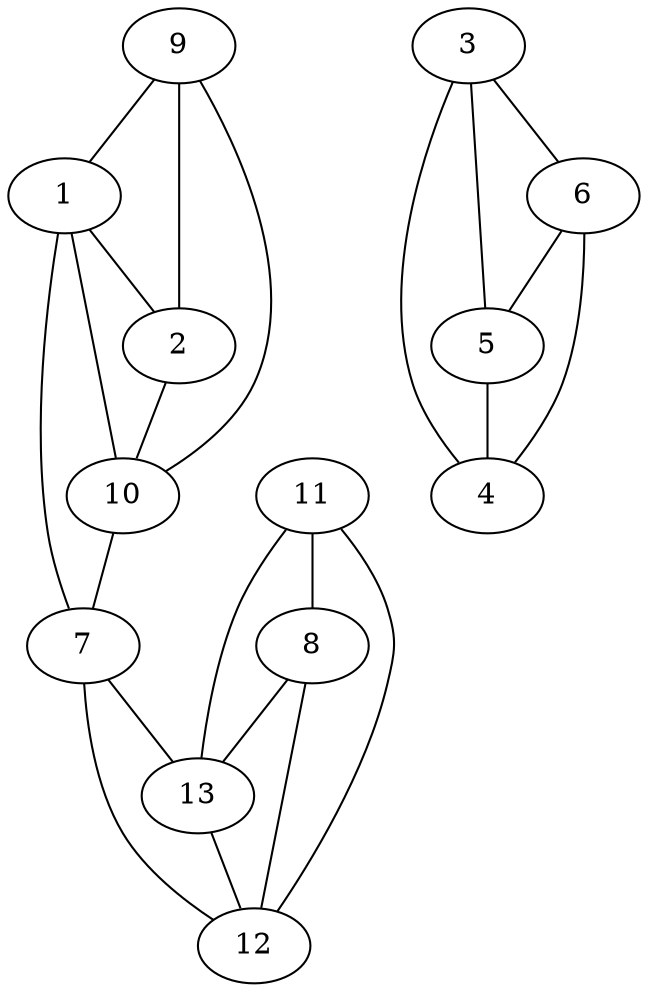 graph pdb1nsg {
	1	 [aaLength=9,
		sequence=RGWEEGVAQ,
		type=0];
	2	 [aaLength=3,
		sequence=PDY,
		type=0];
	1 -- 2	 [distance0="24.23239",
		frequency=1,
		type0=1];
	7	 [aaLength=4,
		sequence=FKFM,
		type=1];
	1 -- 7	 [distance0="24.51964",
		frequency=1,
		type0=2];
	10	 [aaLength=6,
		sequence=RAKLTI,
		type=1];
	1 -- 10	 [distance0="26.00409",
		frequency=1,
		type0=3];
	2 -- 10	 [distance0="34.17063",
		frequency=1,
		type0=2];
	3	 [aaLength=17,
		sequence=vanDerWaals,
		type=0];
	4	 [aaLength=17,
		sequence=vanDerWaals,
		type=0];
	3 -- 4	 [distance0="23.61779",
		distance1="0.0",
		frequency=2,
		type0=1,
		type1=4];
	5	 [aaLength=27,
		sequence=vanDerWaals,
		type=0];
	3 -- 5	 [distance0="43.41562",
		frequency=1,
		type0=2];
	6	 [aaLength=17,
		sequence=vanDerWaals,
		type=0];
	3 -- 6	 [distance0="71.35719",
		frequency=1,
		type0=3];
	5 -- 4	 [distance0="23.73493",
		frequency=1,
		type0=1];
	6 -- 4	 [distance0="51.48534",
		frequency=1,
		type0=2];
	6 -- 5	 [distance0="29.46406",
		frequency=1,
		type0=1];
	12	 [aaLength=3,
		sequence=TGM,
		type=1];
	7 -- 12	 [distance0="19.0",
		frequency=1,
		type0=2];
	13	 [aaLength=4,
		sequence=KFDS,
		type=1];
	7 -- 13	 [distance0="11.0",
		frequency=1,
		type0=1];
	8	 [aaLength=10,
		sequence=TCVVHYTGML,
		type=1];
	8 -- 12	 [distance0="6.0",
		distance1="0.0",
		frequency=2,
		type0=1,
		type1=5];
	8 -- 13	 [distance0="14.0",
		frequency=1,
		type0=2];
	9	 [aaLength=11,
		sequence=LVFDVELLKLE,
		type=1];
	9 -- 1	 [distance0="45.60935",
		frequency=1,
		type0=3];
	9 -- 2	 [distance0="38.46599",
		frequency=1,
		type0=2];
	9 -- 10	 [distance0="26.0",
		frequency=1,
		type0=1];
	10 -- 7	 [distance0="25.0",
		frequency=1,
		type0=1];
	11	 [aaLength=7,
		sequence=VQVETIS,
		type=1];
	11 -- 8	 [distance0="19.0",
		distance1="12.0",
		frequency=2,
		type0=1,
		type1=4];
	11 -- 12	 [distance0="25.0",
		frequency=1,
		type0=2];
	11 -- 13	 [distance0="33.0",
		frequency=1,
		type0=3];
	13 -- 12	 [distance0="8.0",
		frequency=1,
		type0=1];
}
